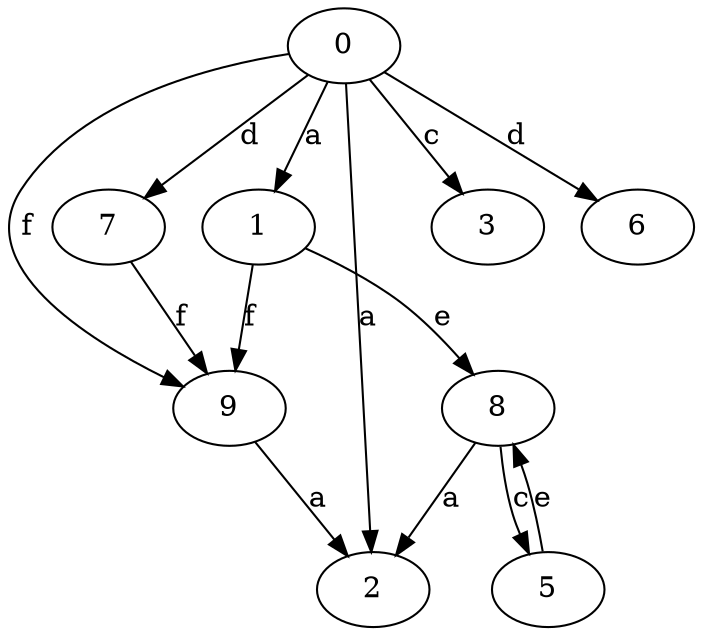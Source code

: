 strict digraph  {
1;
2;
3;
0;
5;
6;
7;
8;
9;
1 -> 8  [label=e];
1 -> 9  [label=f];
0 -> 1  [label=a];
0 -> 2  [label=a];
0 -> 3  [label=c];
0 -> 6  [label=d];
0 -> 7  [label=d];
0 -> 9  [label=f];
5 -> 8  [label=e];
7 -> 9  [label=f];
8 -> 2  [label=a];
8 -> 5  [label=c];
9 -> 2  [label=a];
}

